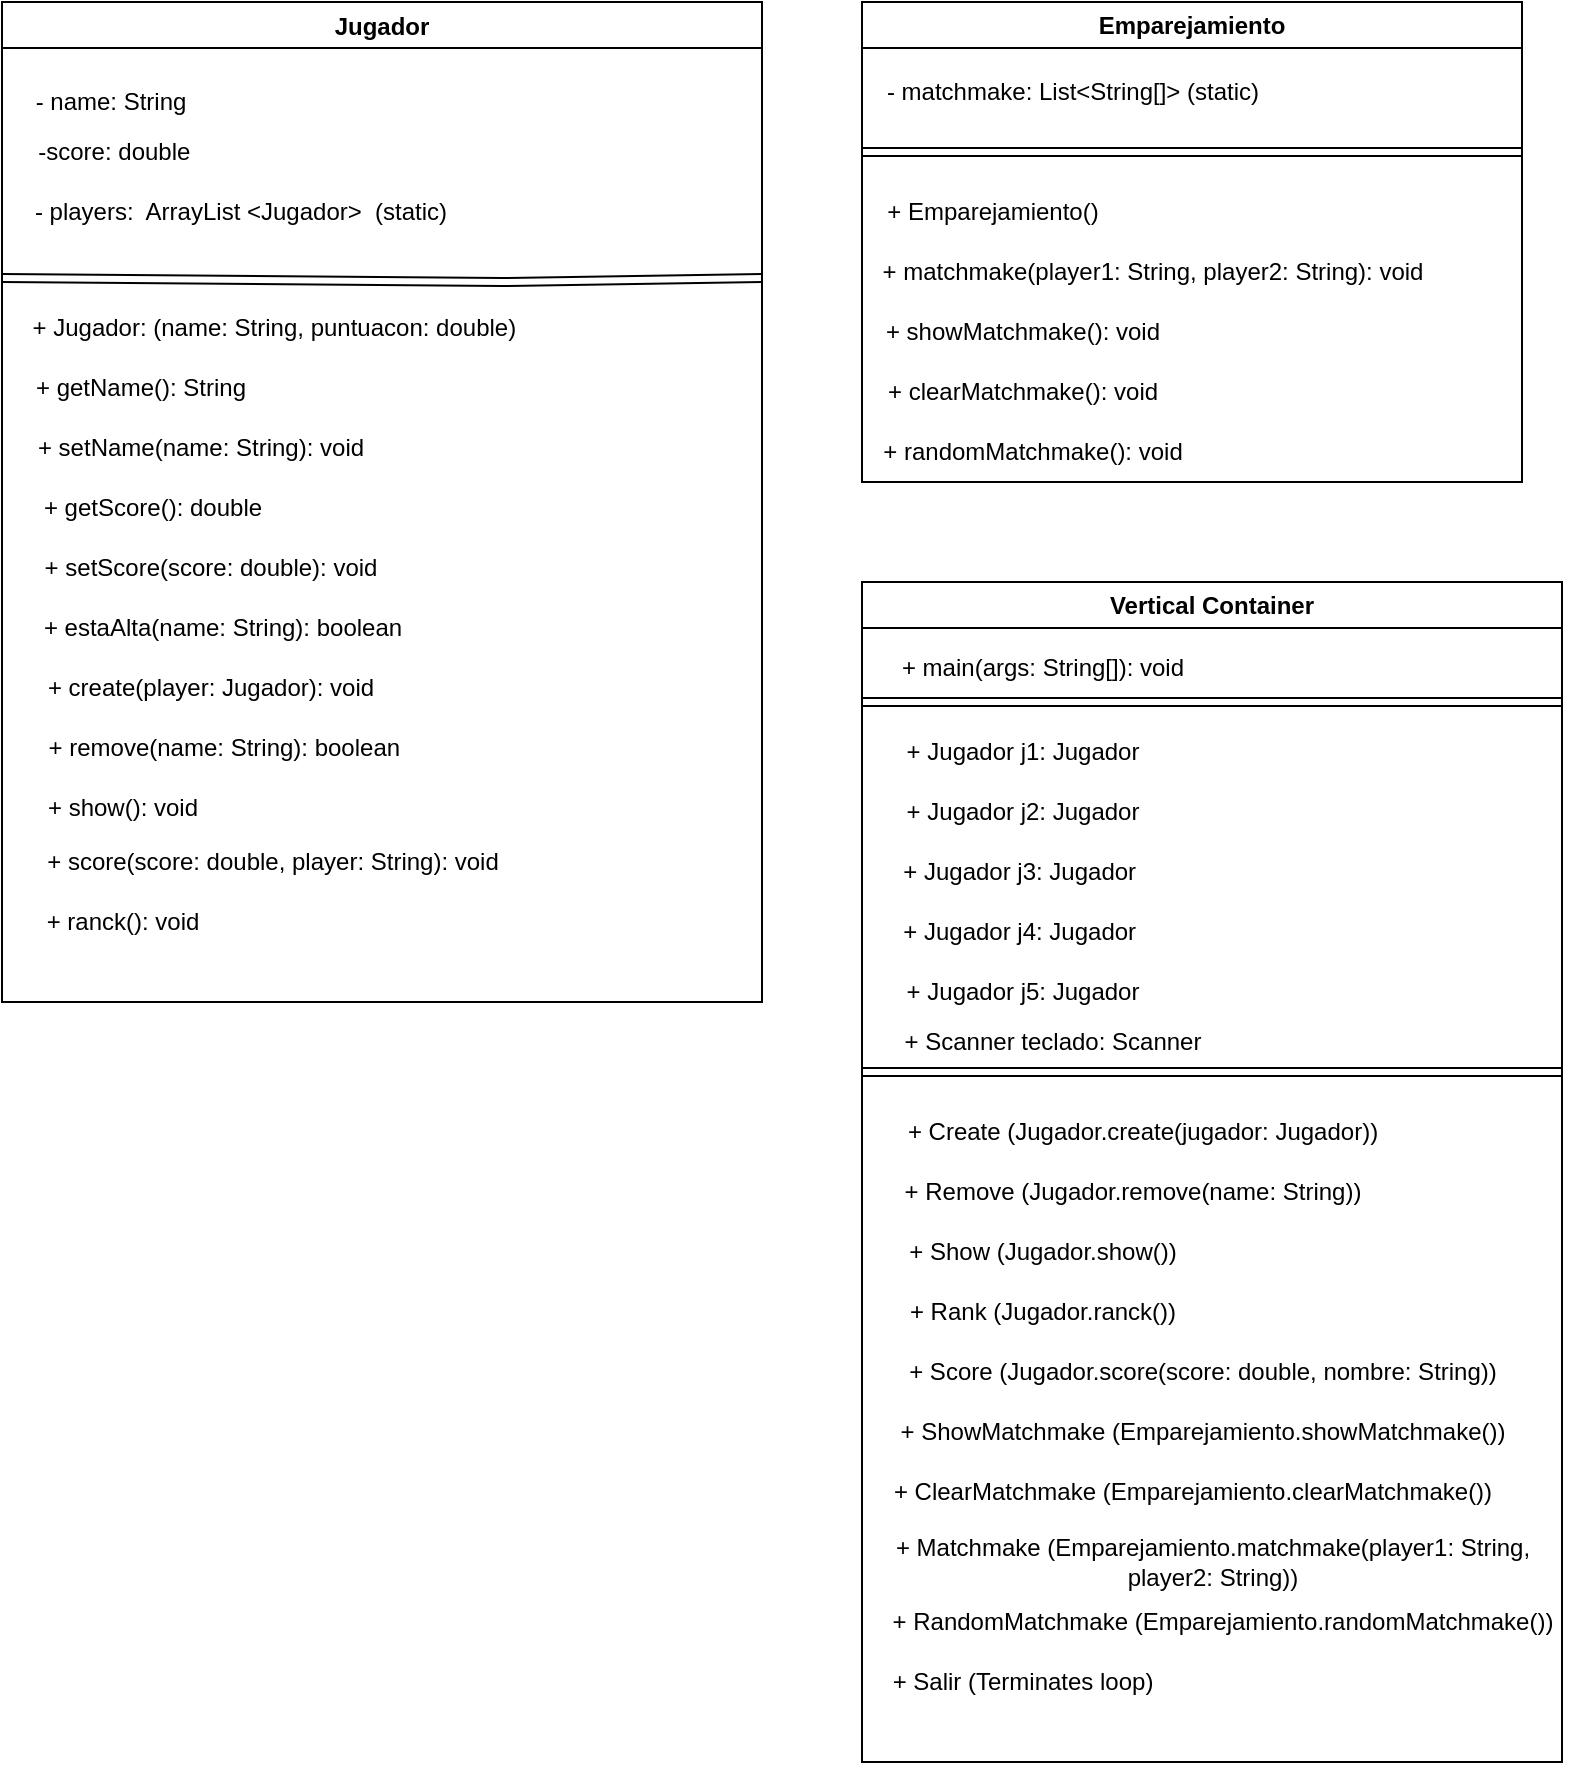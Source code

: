 <mxfile>
    <diagram id="Oa2S5TApLlB2AJtO_W9I" name="Página-1">
        <mxGraphModel dx="760" dy="563" grid="1" gridSize="10" guides="1" tooltips="1" connect="1" arrows="1" fold="1" page="1" pageScale="1" pageWidth="827" pageHeight="1169" math="0" shadow="0">
            <root>
                <mxCell id="0"/>
                <mxCell id="1" parent="0"/>
                <mxCell id="27" value="Jugador" style="swimlane;" vertex="1" parent="1">
                    <mxGeometry x="30" y="20" width="380" height="500" as="geometry"/>
                </mxCell>
                <mxCell id="28" value="&lt;span style=&quot;text-align: left;&quot;&gt;- name: String&lt;/span&gt;" style="text;html=1;align=center;verticalAlign=middle;resizable=0;points=[];autosize=1;strokeColor=none;fillColor=none;" vertex="1" parent="27">
                    <mxGeometry x="4" y="35" width="100" height="30" as="geometry"/>
                </mxCell>
                <mxCell id="41" value="-score: double&amp;nbsp;&amp;nbsp;" style="text;html=1;align=center;verticalAlign=middle;resizable=0;points=[];autosize=1;strokeColor=none;fillColor=none;" vertex="1" parent="27">
                    <mxGeometry x="4" y="60" width="110" height="30" as="geometry"/>
                </mxCell>
                <mxCell id="42" value="- players:&amp;nbsp; ArrayList &amp;lt;Jugador&amp;gt;&amp;nbsp; (static)" style="text;html=1;align=center;verticalAlign=middle;resizable=0;points=[];autosize=1;strokeColor=none;fillColor=none;" vertex="1" parent="27">
                    <mxGeometry x="4" y="90" width="230" height="30" as="geometry"/>
                </mxCell>
                <mxCell id="44" value="" style="endArrow=none;html=1;shape=link;" edge="1" parent="27">
                    <mxGeometry width="50" height="50" relative="1" as="geometry">
                        <mxPoint y="138" as="sourcePoint"/>
                        <mxPoint x="380" y="138" as="targetPoint"/>
                        <Array as="points">
                            <mxPoint x="250" y="140"/>
                        </Array>
                    </mxGeometry>
                </mxCell>
                <mxCell id="45" value="+ Jugador: (name: String, puntuacon: double)&amp;nbsp;&amp;nbsp;" style="text;html=1;align=center;verticalAlign=middle;resizable=0;points=[];autosize=1;strokeColor=none;fillColor=none;" vertex="1" parent="27">
                    <mxGeometry x="4" y="148" width="270" height="30" as="geometry"/>
                </mxCell>
                <mxCell id="46" value="+ getName(): String " style="text;html=1;align=center;verticalAlign=middle;resizable=0;points=[];autosize=1;strokeColor=none;fillColor=none;" vertex="1" parent="27">
                    <mxGeometry x="4" y="178" width="130" height="30" as="geometry"/>
                </mxCell>
                <mxCell id="47" value="+ setName(name: String): void" style="text;html=1;align=center;verticalAlign=middle;resizable=0;points=[];autosize=1;strokeColor=none;fillColor=none;" vertex="1" parent="27">
                    <mxGeometry x="4" y="208" width="190" height="30" as="geometry"/>
                </mxCell>
                <mxCell id="48" value="+ getScore(): double " style="text;html=1;align=center;verticalAlign=middle;resizable=0;points=[];autosize=1;strokeColor=none;fillColor=none;" vertex="1" parent="27">
                    <mxGeometry x="10" y="238" width="130" height="30" as="geometry"/>
                </mxCell>
                <mxCell id="49" value=" + setScore(score: double): void " style="text;html=1;align=center;verticalAlign=middle;resizable=0;points=[];autosize=1;strokeColor=none;fillColor=none;" vertex="1" parent="27">
                    <mxGeometry x="9" y="268" width="190" height="30" as="geometry"/>
                </mxCell>
                <mxCell id="51" value="+ estaAlta(name: String): boolean" style="text;html=1;align=center;verticalAlign=middle;resizable=0;points=[];autosize=1;strokeColor=none;fillColor=none;" vertex="1" parent="27">
                    <mxGeometry x="10" y="298" width="200" height="30" as="geometry"/>
                </mxCell>
                <mxCell id="52" value="+ create(player: Jugador): void" style="text;html=1;align=center;verticalAlign=middle;resizable=0;points=[];autosize=1;strokeColor=none;fillColor=none;" vertex="1" parent="27">
                    <mxGeometry x="9" y="328" width="190" height="30" as="geometry"/>
                </mxCell>
                <mxCell id="53" value="+ remove(name: String): boolean&amp;nbsp;&amp;nbsp;" style="text;html=1;align=center;verticalAlign=middle;resizable=0;points=[];autosize=1;strokeColor=none;fillColor=none;" vertex="1" parent="27">
                    <mxGeometry x="9" y="358" width="210" height="30" as="geometry"/>
                </mxCell>
                <mxCell id="54" value="+ show(): void" style="text;html=1;align=center;verticalAlign=middle;resizable=0;points=[];autosize=1;strokeColor=none;fillColor=none;" vertex="1" parent="27">
                    <mxGeometry x="10" y="388" width="100" height="30" as="geometry"/>
                </mxCell>
                <mxCell id="55" value="+ score(score: double, player: String): void" style="text;html=1;align=center;verticalAlign=middle;resizable=0;points=[];autosize=1;strokeColor=none;fillColor=none;" vertex="1" parent="27">
                    <mxGeometry x="10" y="415" width="250" height="30" as="geometry"/>
                </mxCell>
                <mxCell id="56" value="+ ranck(): void" style="text;html=1;align=center;verticalAlign=middle;resizable=0;points=[];autosize=1;strokeColor=none;fillColor=none;" vertex="1" parent="27">
                    <mxGeometry x="10" y="445" width="100" height="30" as="geometry"/>
                </mxCell>
                <mxCell id="58" value="Emparejamiento" style="swimlane;whiteSpace=wrap;html=1;" vertex="1" parent="1">
                    <mxGeometry x="460" y="20" width="330" height="240" as="geometry"/>
                </mxCell>
                <mxCell id="59" value="- matchmake: List&amp;lt;String[]&amp;gt; (static)" style="text;html=1;align=center;verticalAlign=middle;resizable=0;points=[];autosize=1;strokeColor=none;fillColor=none;" vertex="1" parent="58">
                    <mxGeometry y="30" width="210" height="30" as="geometry"/>
                </mxCell>
                <mxCell id="60" value="" style="shape=link;html=1;" edge="1" parent="58">
                    <mxGeometry width="100" relative="1" as="geometry">
                        <mxPoint y="75" as="sourcePoint"/>
                        <mxPoint x="330" y="75" as="targetPoint"/>
                    </mxGeometry>
                </mxCell>
                <mxCell id="61" value="+ Emparejamiento()" style="text;html=1;align=center;verticalAlign=middle;resizable=0;points=[];autosize=1;strokeColor=none;fillColor=none;" vertex="1" parent="58">
                    <mxGeometry y="90" width="130" height="30" as="geometry"/>
                </mxCell>
                <mxCell id="62" value="+ matchmake(player1: String, player2: String): void" style="text;html=1;align=center;verticalAlign=middle;resizable=0;points=[];autosize=1;strokeColor=none;fillColor=none;" vertex="1" parent="58">
                    <mxGeometry y="120" width="290" height="30" as="geometry"/>
                </mxCell>
                <mxCell id="63" value="+ showMatchmake(): void" style="text;html=1;align=center;verticalAlign=middle;resizable=0;points=[];autosize=1;strokeColor=none;fillColor=none;" vertex="1" parent="58">
                    <mxGeometry y="150" width="160" height="30" as="geometry"/>
                </mxCell>
                <mxCell id="64" value="+ clearMatchmake(): void" style="text;html=1;align=center;verticalAlign=middle;resizable=0;points=[];autosize=1;strokeColor=none;fillColor=none;" vertex="1" parent="58">
                    <mxGeometry y="180" width="160" height="30" as="geometry"/>
                </mxCell>
                <mxCell id="66" value="+ randomMatchmake(): void " style="text;html=1;align=center;verticalAlign=middle;resizable=0;points=[];autosize=1;strokeColor=none;fillColor=none;" vertex="1" parent="58">
                    <mxGeometry y="210" width="170" height="30" as="geometry"/>
                </mxCell>
                <mxCell id="67" value="Vertical Container" style="swimlane;whiteSpace=wrap;html=1;" vertex="1" parent="1">
                    <mxGeometry x="460" y="310" width="350" height="590" as="geometry"/>
                </mxCell>
                <mxCell id="68" value="+ main(args: String[]): void" style="text;html=1;align=center;verticalAlign=middle;resizable=0;points=[];autosize=1;strokeColor=none;fillColor=none;" vertex="1" parent="67">
                    <mxGeometry x="10" y="28" width="160" height="30" as="geometry"/>
                </mxCell>
                <mxCell id="69" value="" style="endArrow=none;html=1;shape=link;" edge="1" parent="67">
                    <mxGeometry width="50" height="50" relative="1" as="geometry">
                        <mxPoint y="60" as="sourcePoint"/>
                        <mxPoint x="350" y="60" as="targetPoint"/>
                        <Array as="points"/>
                    </mxGeometry>
                </mxCell>
                <mxCell id="70" value="+ Jugador j1: Jugador" style="text;html=1;align=center;verticalAlign=middle;resizable=0;points=[];autosize=1;strokeColor=none;fillColor=none;" vertex="1" parent="67">
                    <mxGeometry x="10" y="70" width="140" height="30" as="geometry"/>
                </mxCell>
                <mxCell id="72" value="+ Jugador j2: Jugador" style="text;html=1;align=center;verticalAlign=middle;resizable=0;points=[];autosize=1;strokeColor=none;fillColor=none;" vertex="1" parent="67">
                    <mxGeometry x="10" y="100" width="140" height="30" as="geometry"/>
                </mxCell>
                <mxCell id="74" value="+ Jugador j3: Jugador&amp;nbsp;" style="text;html=1;align=center;verticalAlign=middle;resizable=0;points=[];autosize=1;strokeColor=none;fillColor=none;" vertex="1" parent="67">
                    <mxGeometry x="10" y="130" width="140" height="30" as="geometry"/>
                </mxCell>
                <mxCell id="75" value="+ Jugador j4: Jugador&amp;nbsp;" style="text;html=1;align=center;verticalAlign=middle;resizable=0;points=[];autosize=1;strokeColor=none;fillColor=none;" vertex="1" parent="67">
                    <mxGeometry x="10" y="160" width="140" height="30" as="geometry"/>
                </mxCell>
                <mxCell id="76" value="+ Jugador j5: Jugador" style="text;html=1;align=center;verticalAlign=middle;resizable=0;points=[];autosize=1;strokeColor=none;fillColor=none;" vertex="1" parent="67">
                    <mxGeometry x="10" y="190" width="140" height="30" as="geometry"/>
                </mxCell>
                <mxCell id="77" value="+ Scanner teclado: Scanner" style="text;html=1;align=center;verticalAlign=middle;resizable=0;points=[];autosize=1;strokeColor=none;fillColor=none;" vertex="1" parent="67">
                    <mxGeometry x="10" y="215" width="170" height="30" as="geometry"/>
                </mxCell>
                <mxCell id="78" value="" style="endArrow=none;html=1;shape=link;" edge="1" parent="67">
                    <mxGeometry width="50" height="50" relative="1" as="geometry">
                        <mxPoint y="245" as="sourcePoint"/>
                        <mxPoint x="350" y="245" as="targetPoint"/>
                        <Array as="points"/>
                    </mxGeometry>
                </mxCell>
                <mxCell id="79" value="+ Create (Jugador.create(jugador: Jugador)) " style="text;html=1;align=center;verticalAlign=middle;resizable=0;points=[];autosize=1;strokeColor=none;fillColor=none;" vertex="1" parent="67">
                    <mxGeometry x="10" y="260" width="260" height="30" as="geometry"/>
                </mxCell>
                <mxCell id="80" value="+ Remove (Jugador.remove(name: String))" style="text;html=1;align=center;verticalAlign=middle;resizable=0;points=[];autosize=1;strokeColor=none;fillColor=none;" vertex="1" parent="67">
                    <mxGeometry x="10" y="290" width="250" height="30" as="geometry"/>
                </mxCell>
                <mxCell id="81" value="+ Show (Jugador.show())  " style="text;html=1;align=center;verticalAlign=middle;resizable=0;points=[];autosize=1;strokeColor=none;fillColor=none;" vertex="1" parent="67">
                    <mxGeometry x="10" y="320" width="160" height="30" as="geometry"/>
                </mxCell>
                <mxCell id="82" value="+ Rank (Jugador.ranck())   " style="text;html=1;align=center;verticalAlign=middle;resizable=0;points=[];autosize=1;strokeColor=none;fillColor=none;" vertex="1" parent="67">
                    <mxGeometry x="10" y="350" width="160" height="30" as="geometry"/>
                </mxCell>
                <mxCell id="83" value="+ Score (Jugador.score(score: double, nombre: String))" style="text;html=1;align=center;verticalAlign=middle;resizable=0;points=[];autosize=1;strokeColor=none;fillColor=none;" vertex="1" parent="67">
                    <mxGeometry x="10" y="380" width="320" height="30" as="geometry"/>
                </mxCell>
                <mxCell id="85" value="+ ShowMatchmake (Emparejamiento.showMatchmake())" style="text;html=1;align=center;verticalAlign=middle;resizable=0;points=[];autosize=1;strokeColor=none;fillColor=none;" vertex="1" parent="67">
                    <mxGeometry x="5" y="410" width="330" height="30" as="geometry"/>
                </mxCell>
                <mxCell id="86" value="+ ClearMatchmake (Emparejamiento.clearMatchmake())" style="text;html=1;align=center;verticalAlign=middle;resizable=0;points=[];autosize=1;strokeColor=none;fillColor=none;" vertex="1" parent="67">
                    <mxGeometry x="5" y="440" width="320" height="30" as="geometry"/>
                </mxCell>
                <mxCell id="87" value="+ Matchmake (Emparejamiento.matchmake(player1: String, &lt;br&gt;player2: String))" style="text;html=1;align=center;verticalAlign=middle;resizable=0;points=[];autosize=1;strokeColor=none;fillColor=none;" vertex="1" parent="67">
                    <mxGeometry x="5" y="470" width="340" height="40" as="geometry"/>
                </mxCell>
                <mxCell id="88" value="+ RandomMatchmake (Emparejamiento.randomMatchmake())" style="text;html=1;align=center;verticalAlign=middle;resizable=0;points=[];autosize=1;strokeColor=none;fillColor=none;" vertex="1" parent="67">
                    <mxGeometry x="5" y="505" width="350" height="30" as="geometry"/>
                </mxCell>
                <mxCell id="89" value="+ Salir (Terminates loop)  " style="text;html=1;align=center;verticalAlign=middle;resizable=0;points=[];autosize=1;strokeColor=none;fillColor=none;" vertex="1" parent="67">
                    <mxGeometry x="5" y="535" width="150" height="30" as="geometry"/>
                </mxCell>
            </root>
        </mxGraphModel>
    </diagram>
</mxfile>